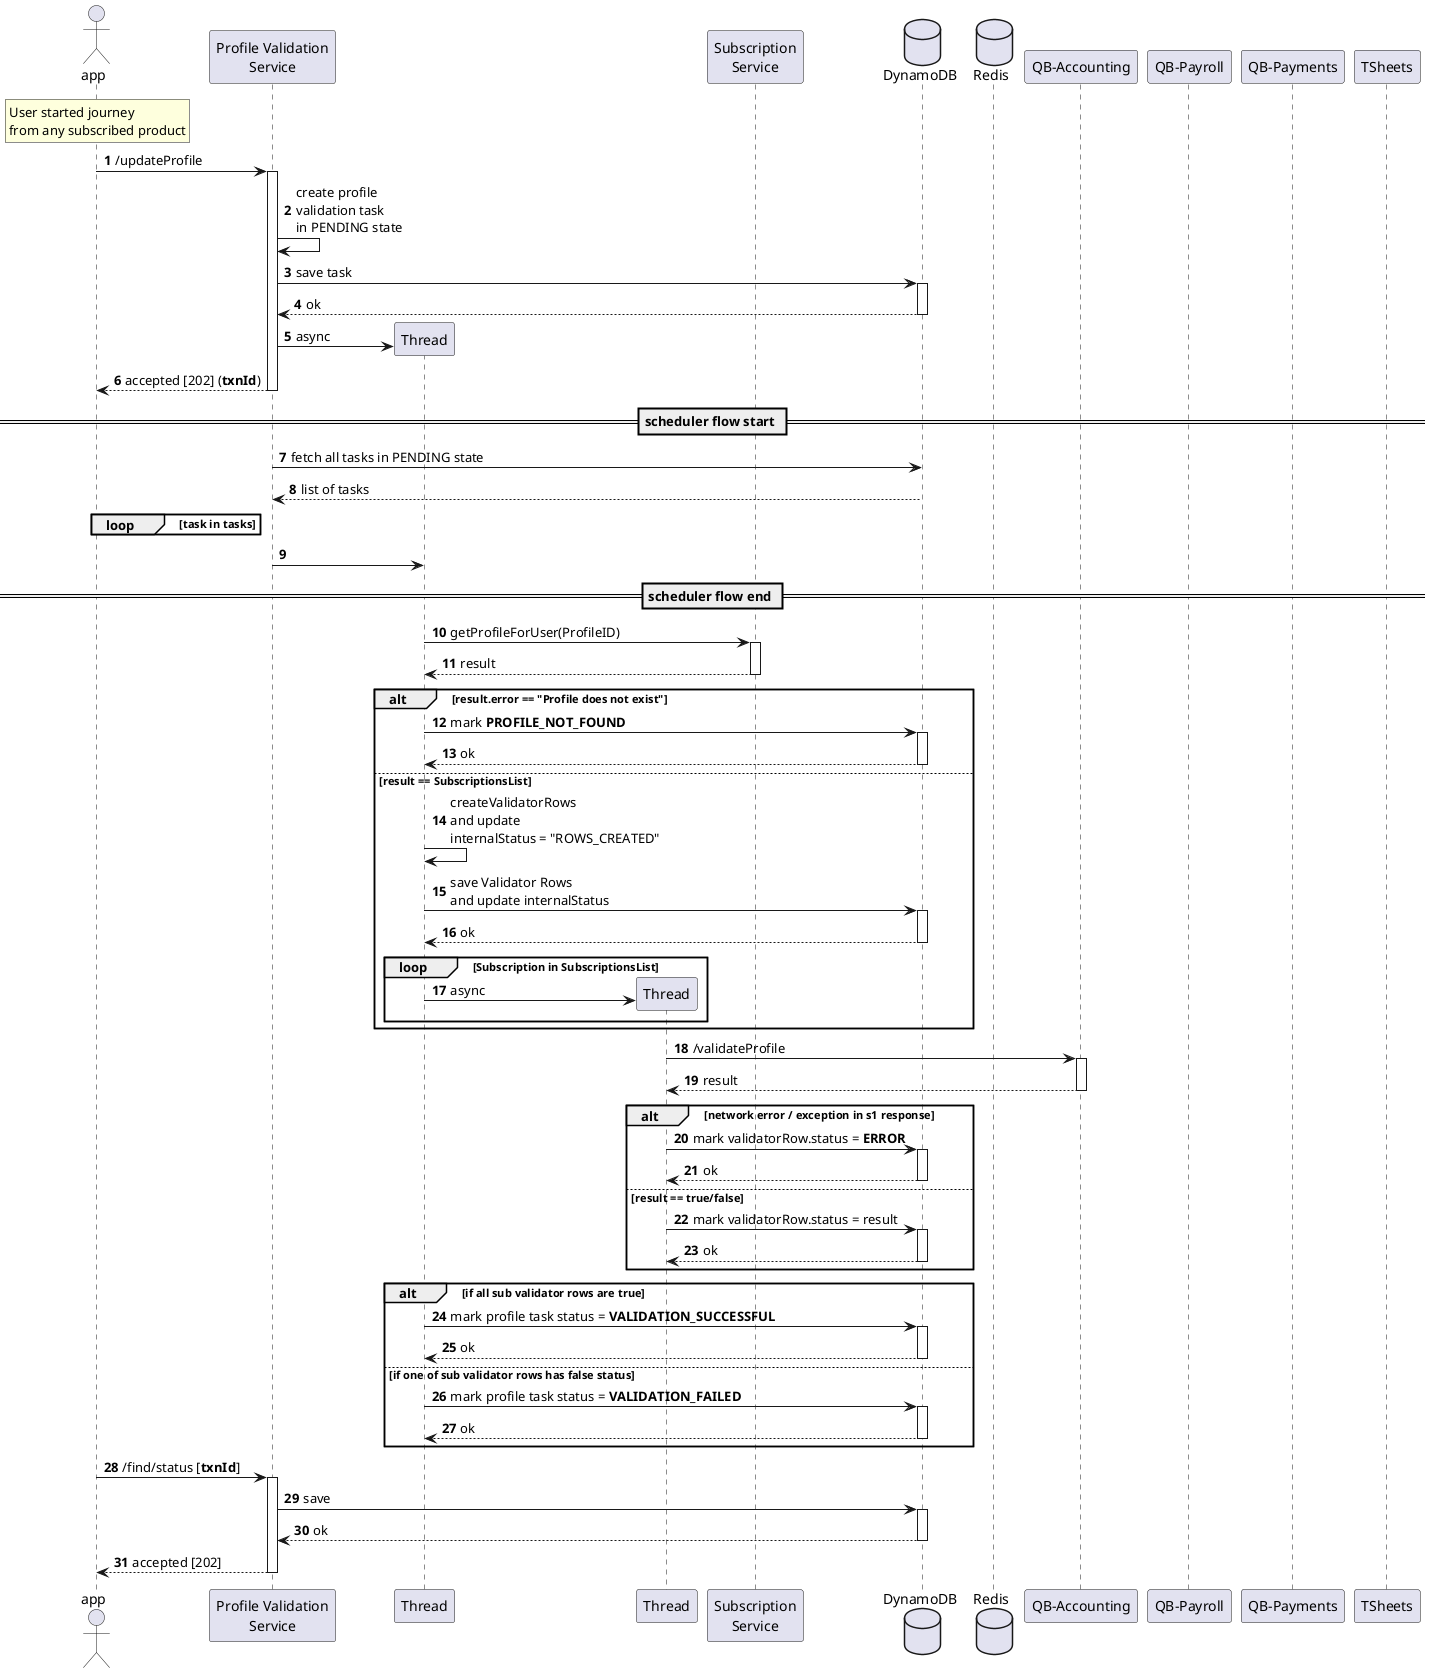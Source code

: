 @startuml
autonumber

actor app order 0

participant "Profile Validation\nService" as pvs order 10
participant Thread as t order 20
participant Thread as t1 order 21
participant "Subscription\nService" as ss order 25
database DynamoDB as db order 30
database Redis as redis order 35
participant "QB-Accounting" as s1 order 40
participant "QB-Payroll" as s2 order 50
participant "QB-Payments" as s3 order 60
participant "TSheets" as s4 order 70

rnote over app
    User started journey
    from any subscribed product
end note

app -> pvs ++ : /updateProfile
    pvs -> pvs : create profile\nvalidation task\nin PENDING state
    pvs -> db ++ : save task
    return ok
    pvs -> t **: async
return accepted [202] (**txnId**)
== scheduler flow start ==
pvs -> db : fetch all tasks in PENDING state
return list of tasks
loop task in tasks

end
pvs -> t :
== scheduler flow end ==
t -> ss ++ : getProfileForUser(ProfileID)
return result
alt result.error == "Profile does not exist"
    t -> db ++ : mark **PROFILE_NOT_FOUND**
    return ok
else result == SubscriptionsList
    t -> t : createValidatorRows\nand update\ninternalStatus = "ROWS_CREATED"
    t -> db ++ : save Validator Rows\nand update internalStatus
    return ok
    loop Subscription in SubscriptionsList
        t -> t1 **: async
    end
end

t1 -> s1 ++ : /validateProfile
return result
alt network error / exception in s1 response
    t1 -> db ++ : mark validatorRow.status = **ERROR**
    return ok
else result == true/false
    t1 -> db ++ : mark validatorRow.status = result
    return ok
end

alt if all sub validator rows are true
    t -> db ++ : mark profile task status = **VALIDATION_SUCCESSFUL**
    return ok
else if one of sub validator rows has false status
    t -> db ++ : mark profile task status = **VALIDATION_FAILED**
    return ok
end


app -> pvs ++ : /find/status [**txnId**]
    pvs -> db ++ : save
    return ok
return accepted [202]


@enduml